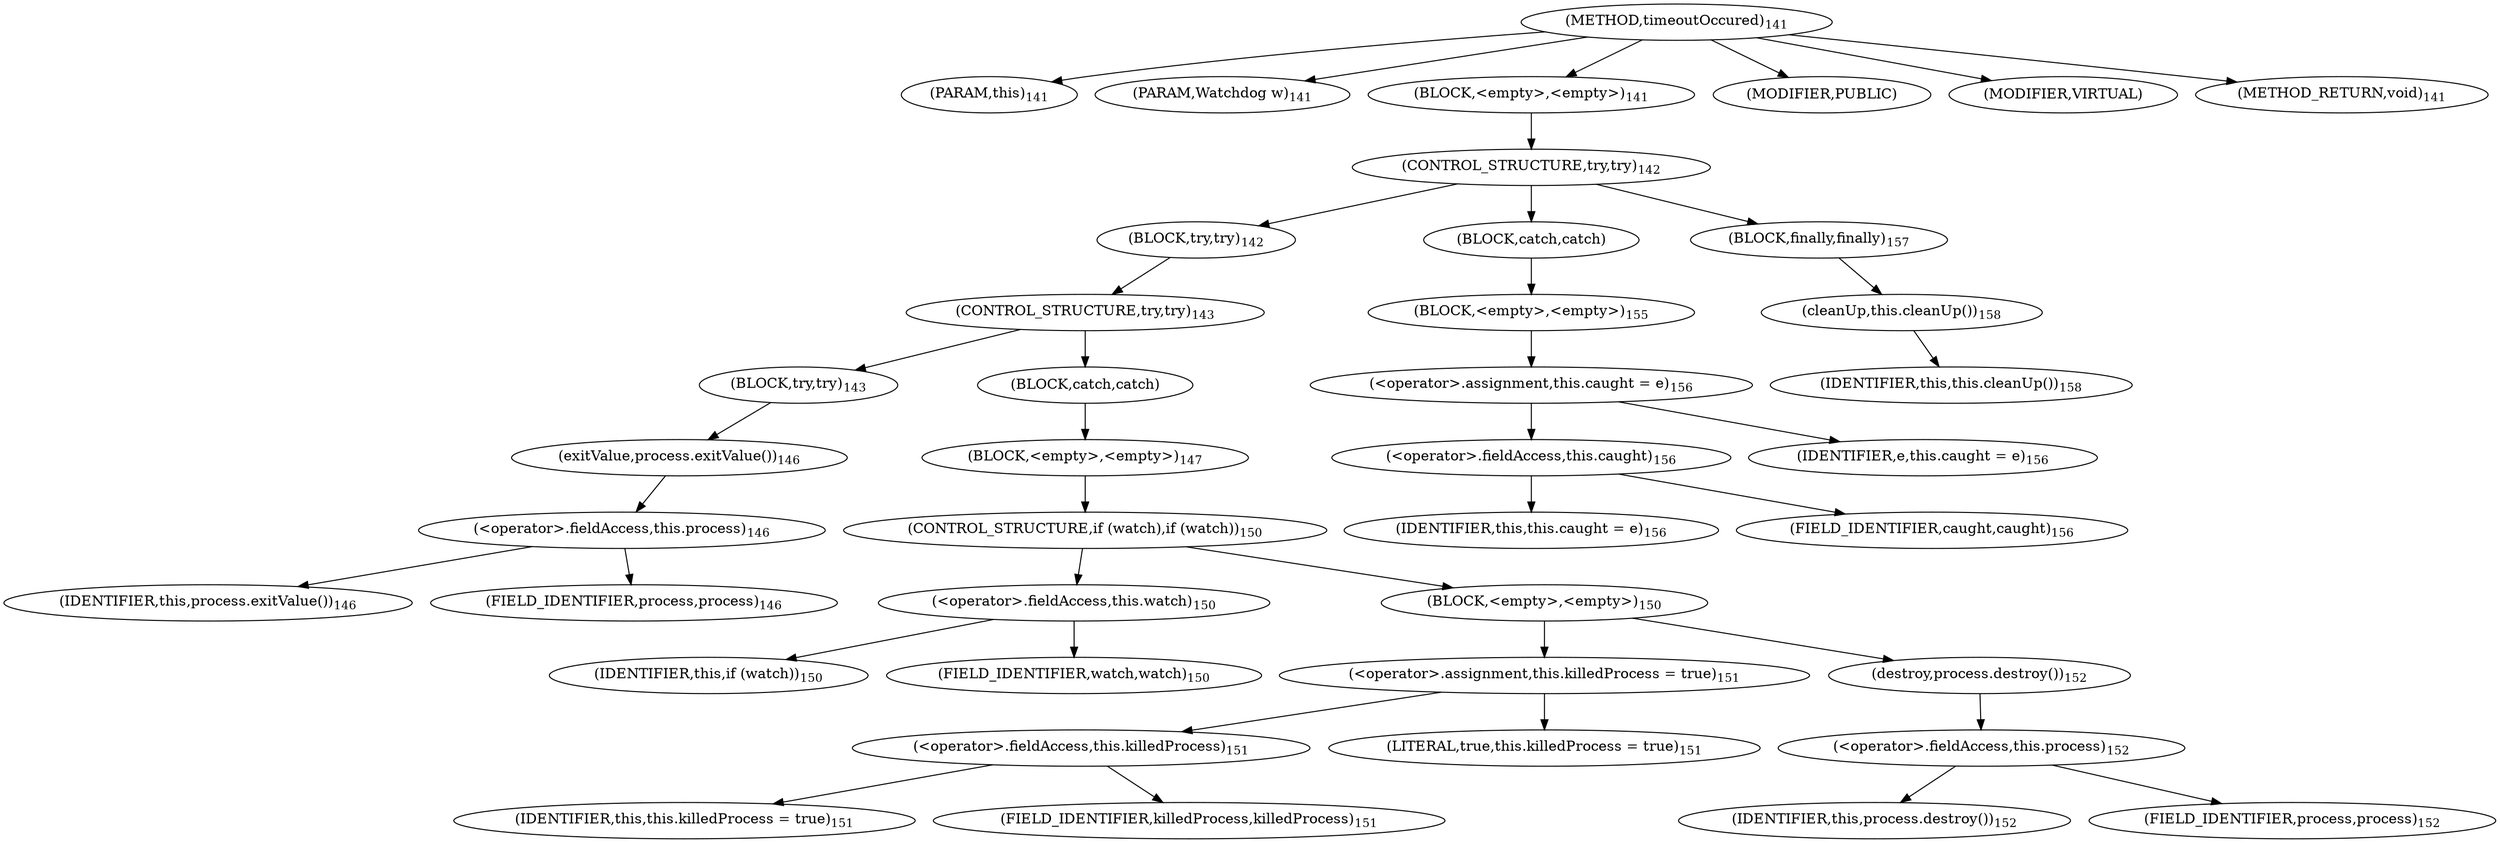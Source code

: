 digraph "timeoutOccured" {  
"155" [label = <(METHOD,timeoutOccured)<SUB>141</SUB>> ]
"12" [label = <(PARAM,this)<SUB>141</SUB>> ]
"156" [label = <(PARAM,Watchdog w)<SUB>141</SUB>> ]
"157" [label = <(BLOCK,&lt;empty&gt;,&lt;empty&gt;)<SUB>141</SUB>> ]
"158" [label = <(CONTROL_STRUCTURE,try,try)<SUB>142</SUB>> ]
"159" [label = <(BLOCK,try,try)<SUB>142</SUB>> ]
"160" [label = <(CONTROL_STRUCTURE,try,try)<SUB>143</SUB>> ]
"161" [label = <(BLOCK,try,try)<SUB>143</SUB>> ]
"162" [label = <(exitValue,process.exitValue())<SUB>146</SUB>> ]
"163" [label = <(&lt;operator&gt;.fieldAccess,this.process)<SUB>146</SUB>> ]
"164" [label = <(IDENTIFIER,this,process.exitValue())<SUB>146</SUB>> ]
"165" [label = <(FIELD_IDENTIFIER,process,process)<SUB>146</SUB>> ]
"166" [label = <(BLOCK,catch,catch)> ]
"167" [label = <(BLOCK,&lt;empty&gt;,&lt;empty&gt;)<SUB>147</SUB>> ]
"168" [label = <(CONTROL_STRUCTURE,if (watch),if (watch))<SUB>150</SUB>> ]
"169" [label = <(&lt;operator&gt;.fieldAccess,this.watch)<SUB>150</SUB>> ]
"170" [label = <(IDENTIFIER,this,if (watch))<SUB>150</SUB>> ]
"171" [label = <(FIELD_IDENTIFIER,watch,watch)<SUB>150</SUB>> ]
"172" [label = <(BLOCK,&lt;empty&gt;,&lt;empty&gt;)<SUB>150</SUB>> ]
"173" [label = <(&lt;operator&gt;.assignment,this.killedProcess = true)<SUB>151</SUB>> ]
"174" [label = <(&lt;operator&gt;.fieldAccess,this.killedProcess)<SUB>151</SUB>> ]
"175" [label = <(IDENTIFIER,this,this.killedProcess = true)<SUB>151</SUB>> ]
"176" [label = <(FIELD_IDENTIFIER,killedProcess,killedProcess)<SUB>151</SUB>> ]
"177" [label = <(LITERAL,true,this.killedProcess = true)<SUB>151</SUB>> ]
"178" [label = <(destroy,process.destroy())<SUB>152</SUB>> ]
"179" [label = <(&lt;operator&gt;.fieldAccess,this.process)<SUB>152</SUB>> ]
"180" [label = <(IDENTIFIER,this,process.destroy())<SUB>152</SUB>> ]
"181" [label = <(FIELD_IDENTIFIER,process,process)<SUB>152</SUB>> ]
"182" [label = <(BLOCK,catch,catch)> ]
"183" [label = <(BLOCK,&lt;empty&gt;,&lt;empty&gt;)<SUB>155</SUB>> ]
"184" [label = <(&lt;operator&gt;.assignment,this.caught = e)<SUB>156</SUB>> ]
"185" [label = <(&lt;operator&gt;.fieldAccess,this.caught)<SUB>156</SUB>> ]
"186" [label = <(IDENTIFIER,this,this.caught = e)<SUB>156</SUB>> ]
"187" [label = <(FIELD_IDENTIFIER,caught,caught)<SUB>156</SUB>> ]
"188" [label = <(IDENTIFIER,e,this.caught = e)<SUB>156</SUB>> ]
"189" [label = <(BLOCK,finally,finally)<SUB>157</SUB>> ]
"190" [label = <(cleanUp,this.cleanUp())<SUB>158</SUB>> ]
"11" [label = <(IDENTIFIER,this,this.cleanUp())<SUB>158</SUB>> ]
"191" [label = <(MODIFIER,PUBLIC)> ]
"192" [label = <(MODIFIER,VIRTUAL)> ]
"193" [label = <(METHOD_RETURN,void)<SUB>141</SUB>> ]
  "155" -> "12" 
  "155" -> "156" 
  "155" -> "157" 
  "155" -> "191" 
  "155" -> "192" 
  "155" -> "193" 
  "157" -> "158" 
  "158" -> "159" 
  "158" -> "182" 
  "158" -> "189" 
  "159" -> "160" 
  "160" -> "161" 
  "160" -> "166" 
  "161" -> "162" 
  "162" -> "163" 
  "163" -> "164" 
  "163" -> "165" 
  "166" -> "167" 
  "167" -> "168" 
  "168" -> "169" 
  "168" -> "172" 
  "169" -> "170" 
  "169" -> "171" 
  "172" -> "173" 
  "172" -> "178" 
  "173" -> "174" 
  "173" -> "177" 
  "174" -> "175" 
  "174" -> "176" 
  "178" -> "179" 
  "179" -> "180" 
  "179" -> "181" 
  "182" -> "183" 
  "183" -> "184" 
  "184" -> "185" 
  "184" -> "188" 
  "185" -> "186" 
  "185" -> "187" 
  "189" -> "190" 
  "190" -> "11" 
}
